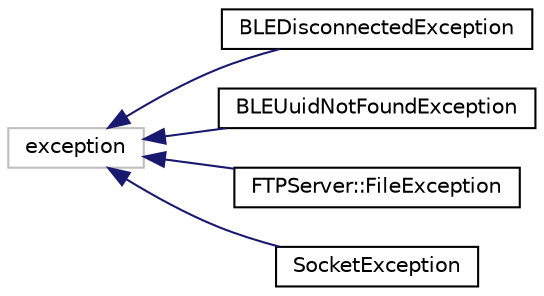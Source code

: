 digraph "Graphical Class Hierarchy"
{
  edge [fontname="Helvetica",fontsize="10",labelfontname="Helvetica",labelfontsize="10"];
  node [fontname="Helvetica",fontsize="10",shape=record];
  rankdir="LR";
  Node525 [label="exception",height=0.2,width=0.4,color="grey75", fillcolor="white", style="filled"];
  Node525 -> Node0 [dir="back",color="midnightblue",fontsize="10",style="solid",fontname="Helvetica"];
  Node0 [label="BLEDisconnectedException",height=0.2,width=0.4,color="black", fillcolor="white", style="filled",URL="$class_b_l_e_disconnected_exception.html"];
  Node525 -> Node527 [dir="back",color="midnightblue",fontsize="10",style="solid",fontname="Helvetica"];
  Node527 [label="BLEUuidNotFoundException",height=0.2,width=0.4,color="black", fillcolor="white", style="filled",URL="$class_b_l_e_uuid_not_found_exception.html"];
  Node525 -> Node528 [dir="back",color="midnightblue",fontsize="10",style="solid",fontname="Helvetica"];
  Node528 [label="FTPServer::FileException",height=0.2,width=0.4,color="black", fillcolor="white", style="filled",URL="$class_f_t_p_server_1_1_file_exception.html"];
  Node525 -> Node529 [dir="back",color="midnightblue",fontsize="10",style="solid",fontname="Helvetica"];
  Node529 [label="SocketException",height=0.2,width=0.4,color="black", fillcolor="white", style="filled",URL="$class_socket_exception.html"];
}
